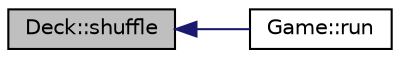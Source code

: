 digraph "Deck::shuffle"
{
  edge [fontname="Helvetica",fontsize="10",labelfontname="Helvetica",labelfontsize="10"];
  node [fontname="Helvetica",fontsize="10",shape=record];
  rankdir="LR";
  Node1 [label="Deck::shuffle",height=0.2,width=0.4,color="black", fillcolor="grey75", style="filled" fontcolor="black"];
  Node1 -> Node2 [dir="back",color="midnightblue",fontsize="10",style="solid"];
  Node2 [label="Game::run",height=0.2,width=0.4,color="black", fillcolor="white", style="filled",URL="$class_game.html#a1ab78f5ed0d5ea879157357cf2fb2afa"];
}
